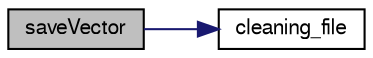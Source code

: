 digraph "saveVector"
{
  edge [fontname="FreeSans",fontsize="10",labelfontname="FreeSans",labelfontsize="10"];
  node [fontname="FreeSans",fontsize="10",shape=record];
  rankdir="LR";
  Node1 [label="saveVector",height=0.2,width=0.4,color="black", fillcolor="grey75", style="filled", fontcolor="black"];
  Node1 -> Node2 [color="midnightblue",fontsize="10",style="solid",fontname="FreeSans"];
  Node2 [label="cleaning_file",height=0.2,width=0.4,color="black", fillcolor="white", style="filled",URL="$d4/dad/save__file_8h.html#a4720f0350a1e8e151133fea0b0178b38"];
}
